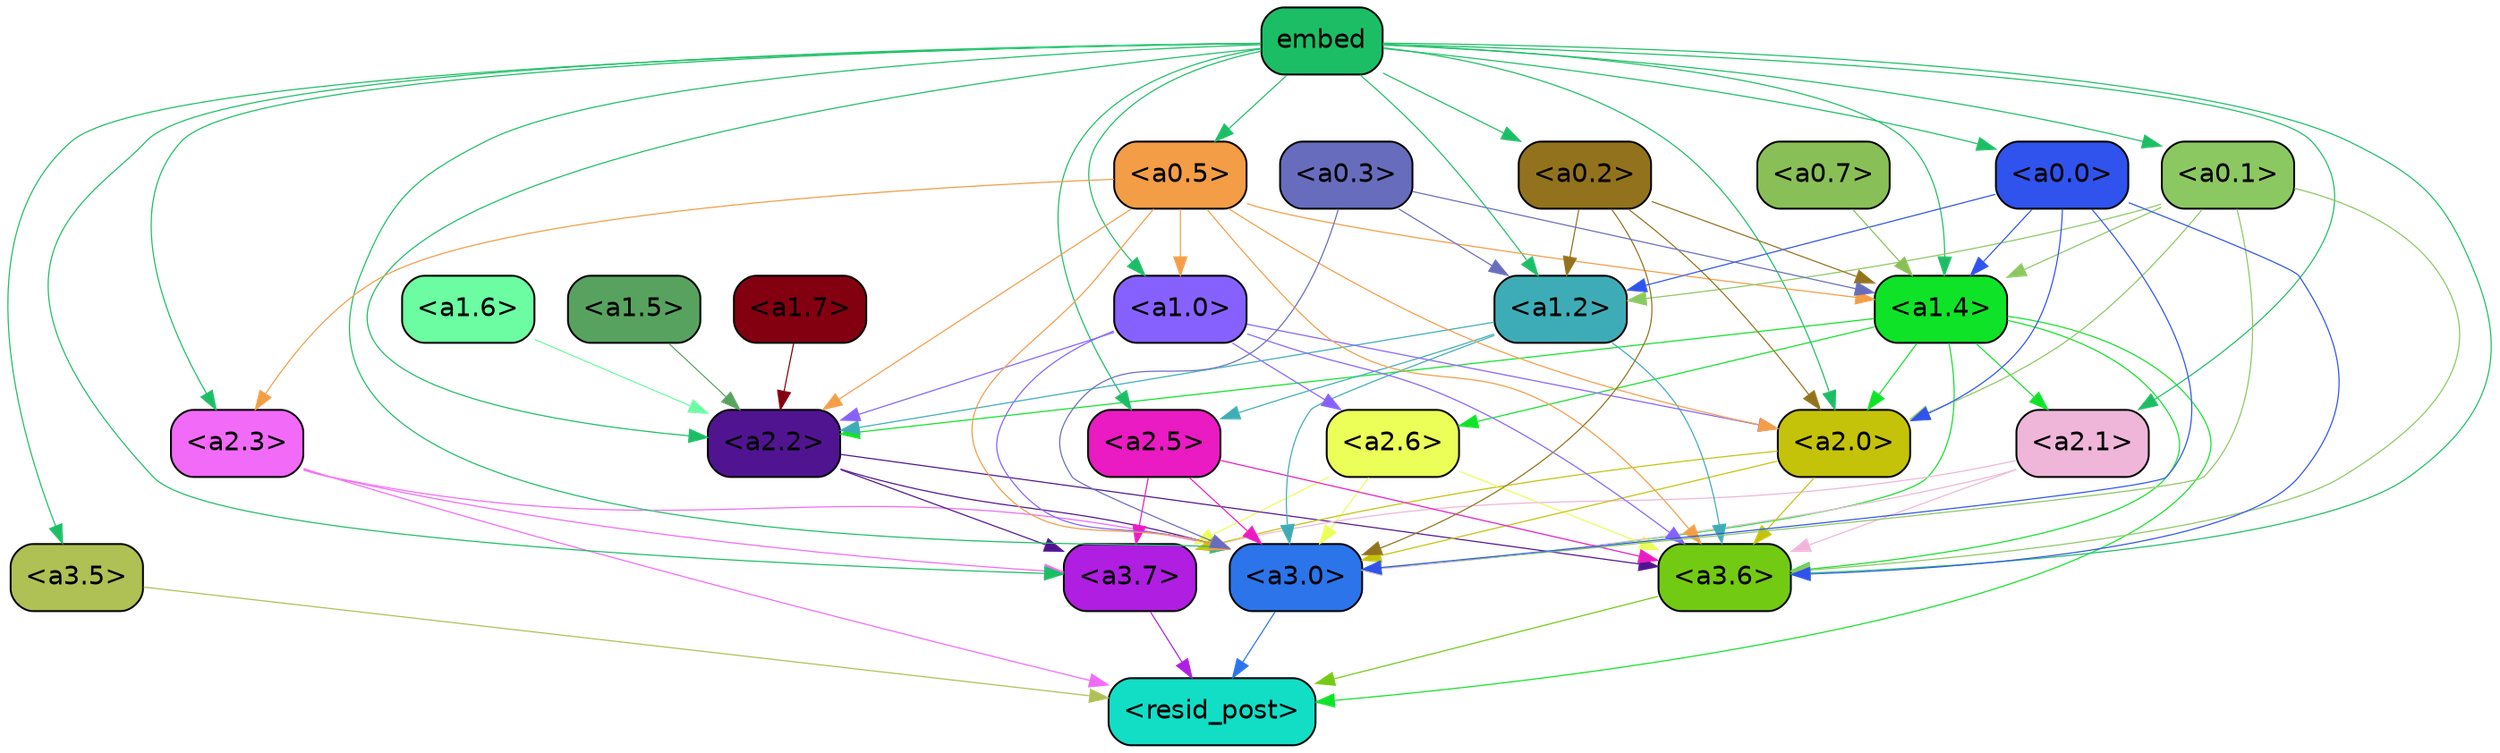 strict digraph "" {
	graph [bgcolor=transparent,
		layout=dot,
		overlap=false,
		splines=true
	];
	"<a3.7>"	[color=black,
		fillcolor="#b01ee1",
		fontname=Helvetica,
		shape=box,
		style="filled, rounded"];
	"<resid_post>"	[color=black,
		fillcolor="#12dec6",
		fontname=Helvetica,
		shape=box,
		style="filled, rounded"];
	"<a3.7>" -> "<resid_post>"	[color="#b01ee1",
		penwidth=0.6];
	"<a3.6>"	[color=black,
		fillcolor="#72ca13",
		fontname=Helvetica,
		shape=box,
		style="filled, rounded"];
	"<a3.6>" -> "<resid_post>"	[color="#72ca13",
		penwidth=0.6];
	"<a3.5>"	[color=black,
		fillcolor="#afc055",
		fontname=Helvetica,
		shape=box,
		style="filled, rounded"];
	"<a3.5>" -> "<resid_post>"	[color="#afc055",
		penwidth=0.6];
	"<a3.0>"	[color=black,
		fillcolor="#2b74ea",
		fontname=Helvetica,
		shape=box,
		style="filled, rounded"];
	"<a3.0>" -> "<resid_post>"	[color="#2b74ea",
		penwidth=0.6];
	"<a2.3>"	[color=black,
		fillcolor="#f26af8",
		fontname=Helvetica,
		shape=box,
		style="filled, rounded"];
	"<a2.3>" -> "<a3.7>"	[color="#f26af8",
		penwidth=0.6];
	"<a2.3>" -> "<resid_post>"	[color="#f26af8",
		penwidth=0.6];
	"<a2.3>" -> "<a3.0>"	[color="#f26af8",
		penwidth=0.6];
	"<a1.4>"	[color=black,
		fillcolor="#0fe327",
		fontname=Helvetica,
		shape=box,
		style="filled, rounded"];
	"<a1.4>" -> "<resid_post>"	[color="#0fe327",
		penwidth=0.6];
	"<a1.4>" -> "<a3.6>"	[color="#0fe327",
		penwidth=0.6];
	"<a1.4>" -> "<a3.0>"	[color="#0fe327",
		penwidth=0.6];
	"<a2.6>"	[color=black,
		fillcolor="#ecfe58",
		fontname=Helvetica,
		shape=box,
		style="filled, rounded"];
	"<a1.4>" -> "<a2.6>"	[color="#0fe327",
		penwidth=0.6];
	"<a2.2>"	[color=black,
		fillcolor="#501491",
		fontname=Helvetica,
		shape=box,
		style="filled, rounded"];
	"<a1.4>" -> "<a2.2>"	[color="#0fe327",
		penwidth=0.6];
	"<a2.1>"	[color=black,
		fillcolor="#efb6d9",
		fontname=Helvetica,
		shape=box,
		style="filled, rounded"];
	"<a1.4>" -> "<a2.1>"	[color="#0fe327",
		penwidth=0.6];
	"<a2.0>"	[color=black,
		fillcolor="#c4c309",
		fontname=Helvetica,
		shape=box,
		style="filled, rounded"];
	"<a1.4>" -> "<a2.0>"	[color="#0fe327",
		penwidth=0.6];
	"<a2.6>" -> "<a3.7>"	[color="#ecfe58",
		penwidth=0.6];
	"<a2.6>" -> "<a3.6>"	[color="#ecfe58",
		penwidth=0.6];
	"<a2.6>" -> "<a3.0>"	[color="#ecfe58",
		penwidth=0.6];
	"<a2.5>"	[color=black,
		fillcolor="#ea1bc2",
		fontname=Helvetica,
		shape=box,
		style="filled, rounded"];
	"<a2.5>" -> "<a3.7>"	[color="#ea1bc2",
		penwidth=0.6];
	"<a2.5>" -> "<a3.6>"	[color="#ea1bc2",
		penwidth=0.6];
	"<a2.5>" -> "<a3.0>"	[color="#ea1bc2",
		penwidth=0.6];
	"<a2.2>" -> "<a3.7>"	[color="#501491",
		penwidth=0.6];
	"<a2.2>" -> "<a3.6>"	[color="#501491",
		penwidth=0.6];
	"<a2.2>" -> "<a3.0>"	[color="#501491",
		penwidth=0.6];
	"<a2.1>" -> "<a3.7>"	[color="#efb6d9",
		penwidth=0.6];
	"<a2.1>" -> "<a3.6>"	[color="#efb6d9",
		penwidth=0.6];
	"<a2.1>" -> "<a3.0>"	[color="#efb6d9",
		penwidth=0.6];
	"<a2.0>" -> "<a3.7>"	[color="#c4c309",
		penwidth=0.6];
	"<a2.0>" -> "<a3.6>"	[color="#c4c309",
		penwidth=0.6];
	"<a2.0>" -> "<a3.0>"	[color="#c4c309",
		penwidth=0.6];
	embed	[color=black,
		fillcolor="#1cbe65",
		fontname=Helvetica,
		shape=box,
		style="filled, rounded"];
	embed -> "<a3.7>"	[color="#1cbe65",
		penwidth=0.6];
	embed -> "<a3.6>"	[color="#1cbe65",
		penwidth=0.6];
	embed -> "<a3.5>"	[color="#1cbe65",
		penwidth=0.6];
	embed -> "<a3.0>"	[color="#1cbe65",
		penwidth=0.6];
	embed -> "<a2.3>"	[color="#1cbe65",
		penwidth=0.6];
	embed -> "<a1.4>"	[color="#1cbe65",
		penwidth=0.6];
	embed -> "<a2.5>"	[color="#1cbe65",
		penwidth=0.6];
	embed -> "<a2.2>"	[color="#1cbe65",
		penwidth=0.6];
	embed -> "<a2.1>"	[color="#1cbe65",
		penwidth=0.6];
	embed -> "<a2.0>"	[color="#1cbe65",
		penwidth=0.6];
	"<a1.2>"	[color=black,
		fillcolor="#3eacb6",
		fontname=Helvetica,
		shape=box,
		style="filled, rounded"];
	embed -> "<a1.2>"	[color="#1cbe65",
		penwidth=0.6];
	"<a1.0>"	[color=black,
		fillcolor="#8661fe",
		fontname=Helvetica,
		shape=box,
		style="filled, rounded"];
	embed -> "<a1.0>"	[color="#1cbe65",
		penwidth=0.6];
	"<a0.5>"	[color=black,
		fillcolor="#f39d46",
		fontname=Helvetica,
		shape=box,
		style="filled, rounded"];
	embed -> "<a0.5>"	[color="#1cbe65",
		penwidth=0.6];
	"<a0.1>"	[color=black,
		fillcolor="#8cc861",
		fontname=Helvetica,
		shape=box,
		style="filled, rounded"];
	embed -> "<a0.1>"	[color="#1cbe65",
		penwidth=0.6];
	"<a0.2>"	[color=black,
		fillcolor="#92721c",
		fontname=Helvetica,
		shape=box,
		style="filled, rounded"];
	embed -> "<a0.2>"	[color="#1cbe65",
		penwidth=0.6];
	"<a0.0>"	[color=black,
		fillcolor="#2f53ec",
		fontname=Helvetica,
		shape=box,
		style="filled, rounded"];
	embed -> "<a0.0>"	[color="#1cbe65",
		penwidth=0.6];
	"<a1.2>" -> "<a3.6>"	[color="#3eacb6",
		penwidth=0.6];
	"<a1.2>" -> "<a3.0>"	[color="#3eacb6",
		penwidth=0.6];
	"<a1.2>" -> "<a2.5>"	[color="#3eacb6",
		penwidth=0.6];
	"<a1.2>" -> "<a2.2>"	[color="#3eacb6",
		penwidth=0.6];
	"<a1.0>" -> "<a3.6>"	[color="#8661fe",
		penwidth=0.6];
	"<a1.0>" -> "<a3.0>"	[color="#8661fe",
		penwidth=0.6];
	"<a1.0>" -> "<a2.6>"	[color="#8661fe",
		penwidth=0.6];
	"<a1.0>" -> "<a2.2>"	[color="#8661fe",
		penwidth=0.6];
	"<a1.0>" -> "<a2.0>"	[color="#8661fe",
		penwidth=0.6];
	"<a0.5>" -> "<a3.6>"	[color="#f39d46",
		penwidth=0.6];
	"<a0.5>" -> "<a3.0>"	[color="#f39d46",
		penwidth=0.6];
	"<a0.5>" -> "<a2.3>"	[color="#f39d46",
		penwidth=0.6];
	"<a0.5>" -> "<a1.4>"	[color="#f39d46",
		penwidth=0.6];
	"<a0.5>" -> "<a2.2>"	[color="#f39d46",
		penwidth=0.6];
	"<a0.5>" -> "<a2.0>"	[color="#f39d46",
		penwidth=0.6];
	"<a0.5>" -> "<a1.0>"	[color="#f39d46",
		penwidth=0.6];
	"<a0.1>" -> "<a3.6>"	[color="#8cc861",
		penwidth=0.6];
	"<a0.1>" -> "<a3.0>"	[color="#8cc861",
		penwidth=0.6];
	"<a0.1>" -> "<a1.4>"	[color="#8cc861",
		penwidth=0.6];
	"<a0.1>" -> "<a2.0>"	[color="#8cc861",
		penwidth=0.6];
	"<a0.1>" -> "<a1.2>"	[color="#8cc861",
		penwidth=0.6];
	"<a0.3>"	[color=black,
		fillcolor="#676dbc",
		fontname=Helvetica,
		shape=box,
		style="filled, rounded"];
	"<a0.3>" -> "<a3.0>"	[color="#676dbc",
		penwidth=0.6];
	"<a0.3>" -> "<a1.4>"	[color="#676dbc",
		penwidth=0.6];
	"<a0.3>" -> "<a1.2>"	[color="#676dbc",
		penwidth=0.6];
	"<a0.2>" -> "<a3.0>"	[color="#92721c",
		penwidth=0.6];
	"<a0.2>" -> "<a1.4>"	[color="#92721c",
		penwidth=0.6];
	"<a0.2>" -> "<a2.0>"	[color="#92721c",
		penwidth=0.6];
	"<a0.2>" -> "<a1.2>"	[color="#92721c",
		penwidth=0.6];
	"<a0.0>" -> "<a3.6>"	[color="#2f53ec",
		penwidth=0.6];
	"<a0.0>" -> "<a3.0>"	[color="#2f53ec",
		penwidth=0.6];
	"<a0.0>" -> "<a1.4>"	[color="#2f53ec",
		penwidth=0.6];
	"<a0.0>" -> "<a2.0>"	[color="#2f53ec",
		penwidth=0.6];
	"<a0.0>" -> "<a1.2>"	[color="#2f53ec",
		penwidth=0.6];
	"<a1.7>"	[color=black,
		fillcolor="#830010",
		fontname=Helvetica,
		shape=box,
		style="filled, rounded"];
	"<a1.7>" -> "<a2.2>"	[color="#830010",
		penwidth=0.6];
	"<a1.6>"	[color=black,
		fillcolor="#6cfca2",
		fontname=Helvetica,
		shape=box,
		style="filled, rounded"];
	"<a1.6>" -> "<a2.2>"	[color="#6cfca2",
		penwidth=0.6];
	"<a1.5>"	[color=black,
		fillcolor="#58a25f",
		fontname=Helvetica,
		shape=box,
		style="filled, rounded"];
	"<a1.5>" -> "<a2.2>"	[color="#58a25f",
		penwidth=0.6];
	"<a0.7>"	[color=black,
		fillcolor="#89bf57",
		fontname=Helvetica,
		shape=box,
		style="filled, rounded"];
	"<a0.7>" -> "<a1.4>"	[color="#89bf57",
		penwidth=0.6];
}
